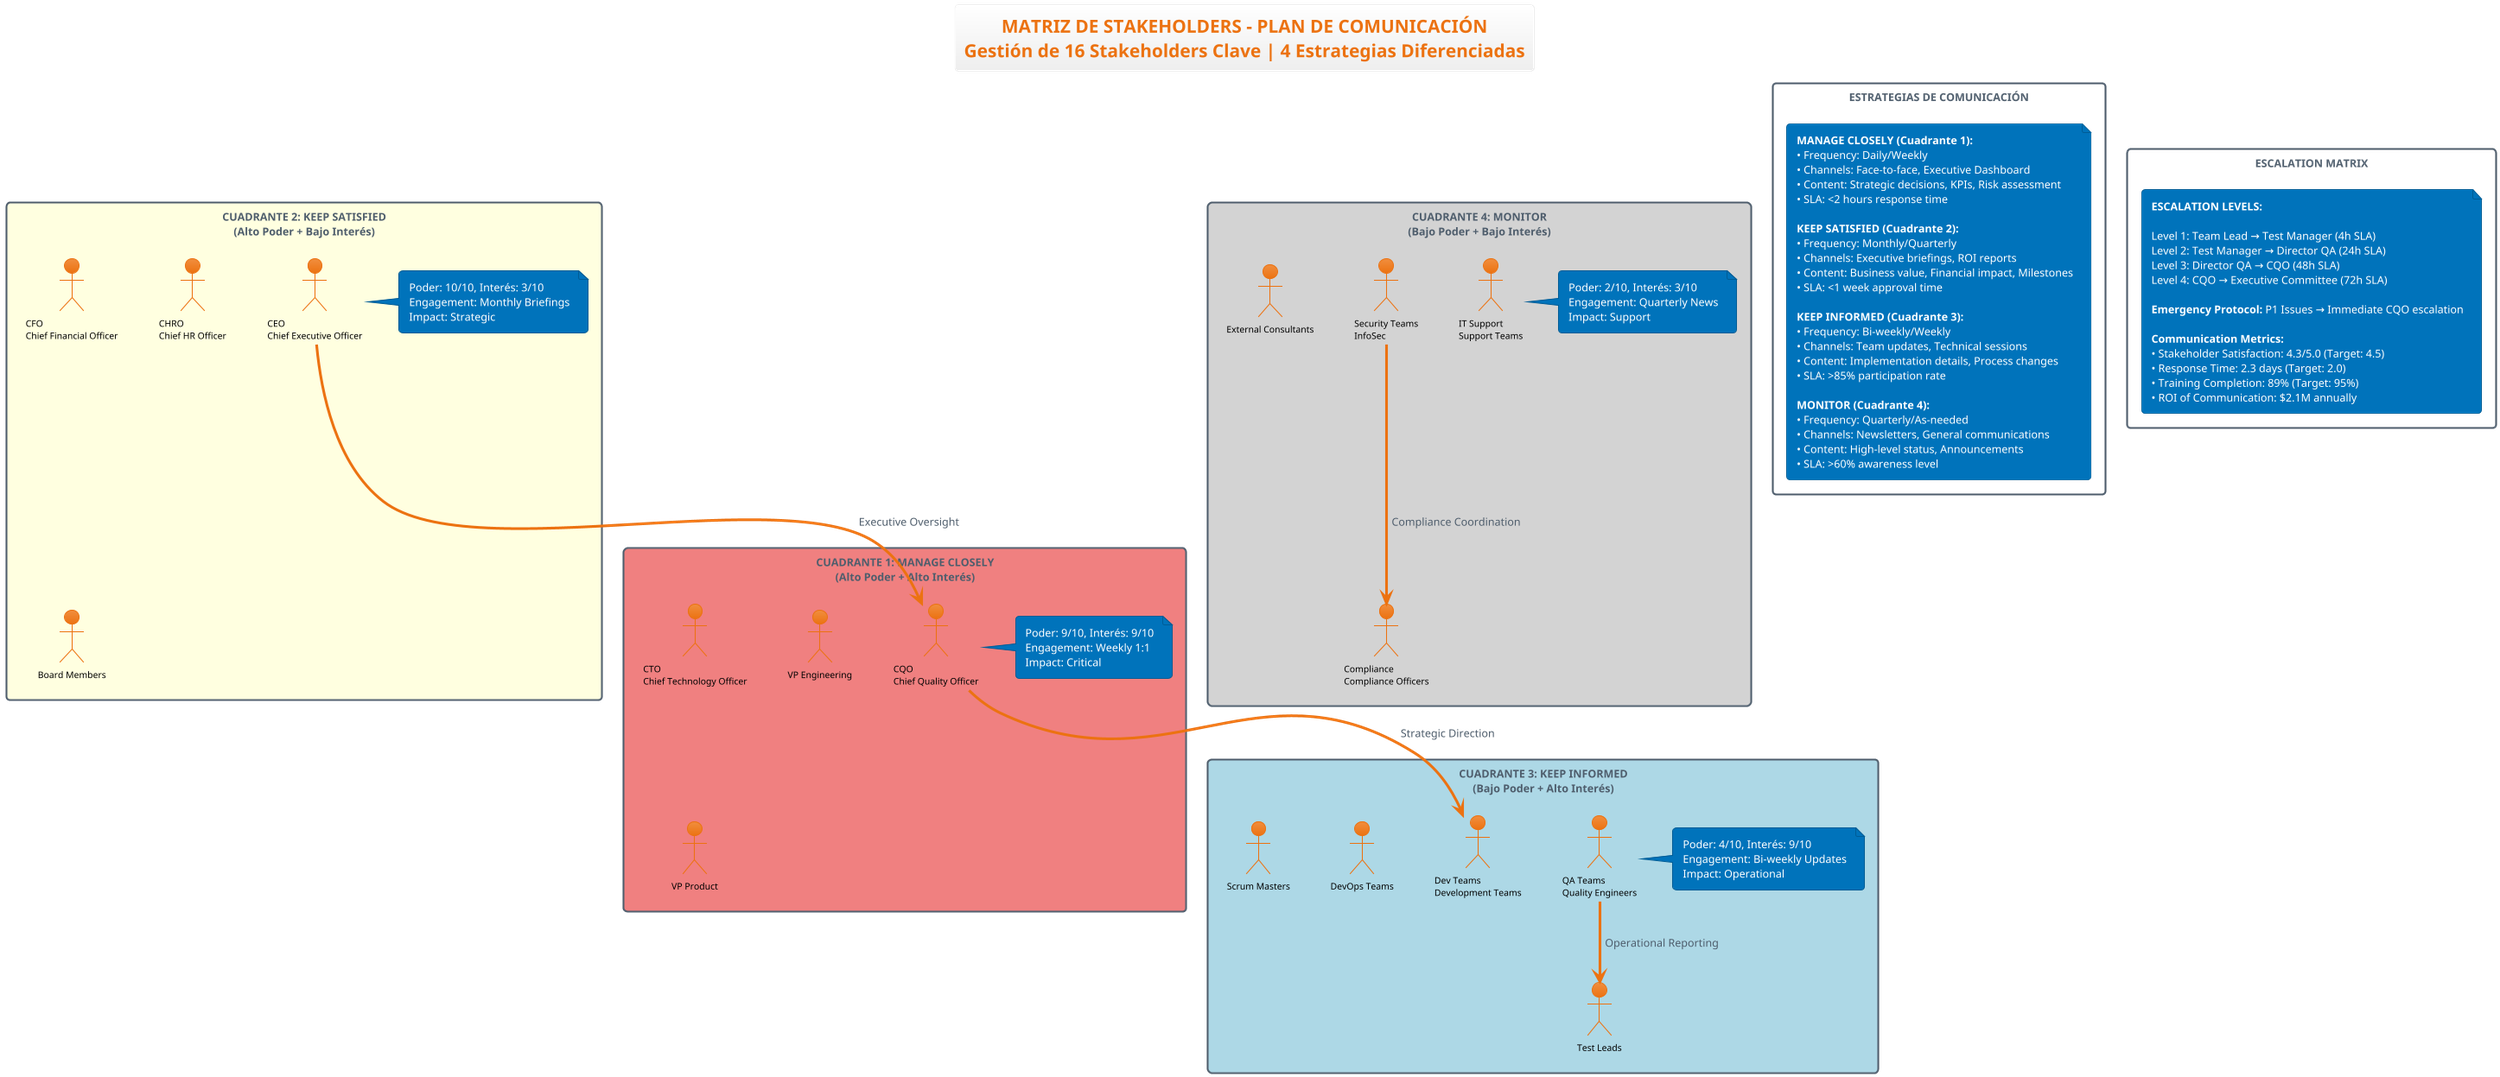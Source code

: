 @startuml plan-comunicacion-stakeholders
!theme aws-orange
top to bottom direction

title **MATRIZ DE STAKEHOLDERS - PLAN DE COMUNICACIÓN**\nGestión de 16 Stakeholders Clave | 4 Estrategias Diferenciadas

skinparam packageStyle rectangle
skinparam actor {
    FontSize 10
    FontColor Black
}

package "CUADRANTE 1: MANAGE CLOSELY\n(Alto Poder + Alto Interés)" #lightcoral {
    actor "CQO\nChief Quality Officer" as CQO
    actor "CTO\nChief Technology Officer" as CTO
    actor "VP Engineering" as VPE
    actor "VP Product" as VPP
    
    note right of CQO
        Poder: 9/10, Interés: 9/10
        Engagement: Weekly 1:1
        Impact: Critical
    end note
}

package "CUADRANTE 2: KEEP SATISFIED\n(Alto Poder + Bajo Interés)" #lightyellow {
    actor "CEO\nChief Executive Officer" as CEO
    actor "CFO\nChief Financial Officer" as CFO
    actor "CHRO\nChief HR Officer" as CHRO
    actor "Board Members" as BOARD
    
    note right of CEO
        Poder: 10/10, Interés: 3/10
        Engagement: Monthly Briefings
        Impact: Strategic
    end note
}

package "CUADRANTE 3: KEEP INFORMED\n(Bajo Poder + Alto Interés)" #lightblue {
    actor "QA Teams\nQuality Engineers" as QAT
    actor "Dev Teams\nDevelopment Teams" as DEVT
    actor "DevOps Teams" as DEVOPS
    actor "Test Leads" as TL
    actor "Scrum Masters" as SM
    
    note right of QAT
        Poder: 4/10, Interés: 9/10
        Engagement: Bi-weekly Updates
        Impact: Operational
    end note
}

package "CUADRANTE 4: MONITOR\n(Bajo Poder + Bajo Interés)" #lightgray {
    actor "IT Support\nSupport Teams" as ITS
    actor "Security Teams\nInfoSec" as SEC
    actor "Compliance\nCompliance Officers" as COMP
    actor "External Consultants" as EXT
    
    note right of ITS
        Poder: 2/10, Interés: 3/10
        Engagement: Quarterly News
        Impact: Support
    end note
}

' Relaciones entre cuadrantes
CQO --> DEVT : Strategic Direction
CEO --> CQO : Executive Oversight
QAT --> TL : Operational Reporting
SEC --> COMP : Compliance Coordination

' Estrategias de comunicación
package "ESTRATEGIAS DE COMUNICACIÓN" {
    note as COMM_STRATEGIES
        **MANAGE CLOSELY (Cuadrante 1):**
        • Frequency: Daily/Weekly
        • Channels: Face-to-face, Executive Dashboard
        • Content: Strategic decisions, KPIs, Risk assessment
        • SLA: <2 hours response time
        
        **KEEP SATISFIED (Cuadrante 2):**
        • Frequency: Monthly/Quarterly
        • Channels: Executive briefings, ROI reports
        • Content: Business value, Financial impact, Milestones
        • SLA: <1 week approval time
        
        **KEEP INFORMED (Cuadrante 3):**
        • Frequency: Bi-weekly/Weekly
        • Channels: Team updates, Technical sessions
        • Content: Implementation details, Process changes
        • SLA: >85% participation rate
        
        **MONITOR (Cuadrante 4):**
        • Frequency: Quarterly/As-needed
        • Channels: Newsletters, General communications
        • Content: High-level status, Announcements
        • SLA: >60% awareness level
    end note
}

' Escalation Matrix
package "ESCALATION MATRIX" {
    note as ESCALATION
        **ESCALATION LEVELS:**
        
        Level 1: Team Lead → Test Manager (4h SLA)
        Level 2: Test Manager → Director QA (24h SLA)
        Level 3: Director QA → CQO (48h SLA)
        Level 4: CQO → Executive Committee (72h SLA)
        
        **Emergency Protocol:** P1 Issues → Immediate CQO escalation
        
        **Communication Metrics:**
        • Stakeholder Satisfaction: 4.3/5.0 (Target: 4.5)
        • Response Time: 2.3 days (Target: 2.0)
        • Training Completion: 89% (Target: 95%)
        • ROI of Communication: $2.1M annually
    end note
}

@enduml
